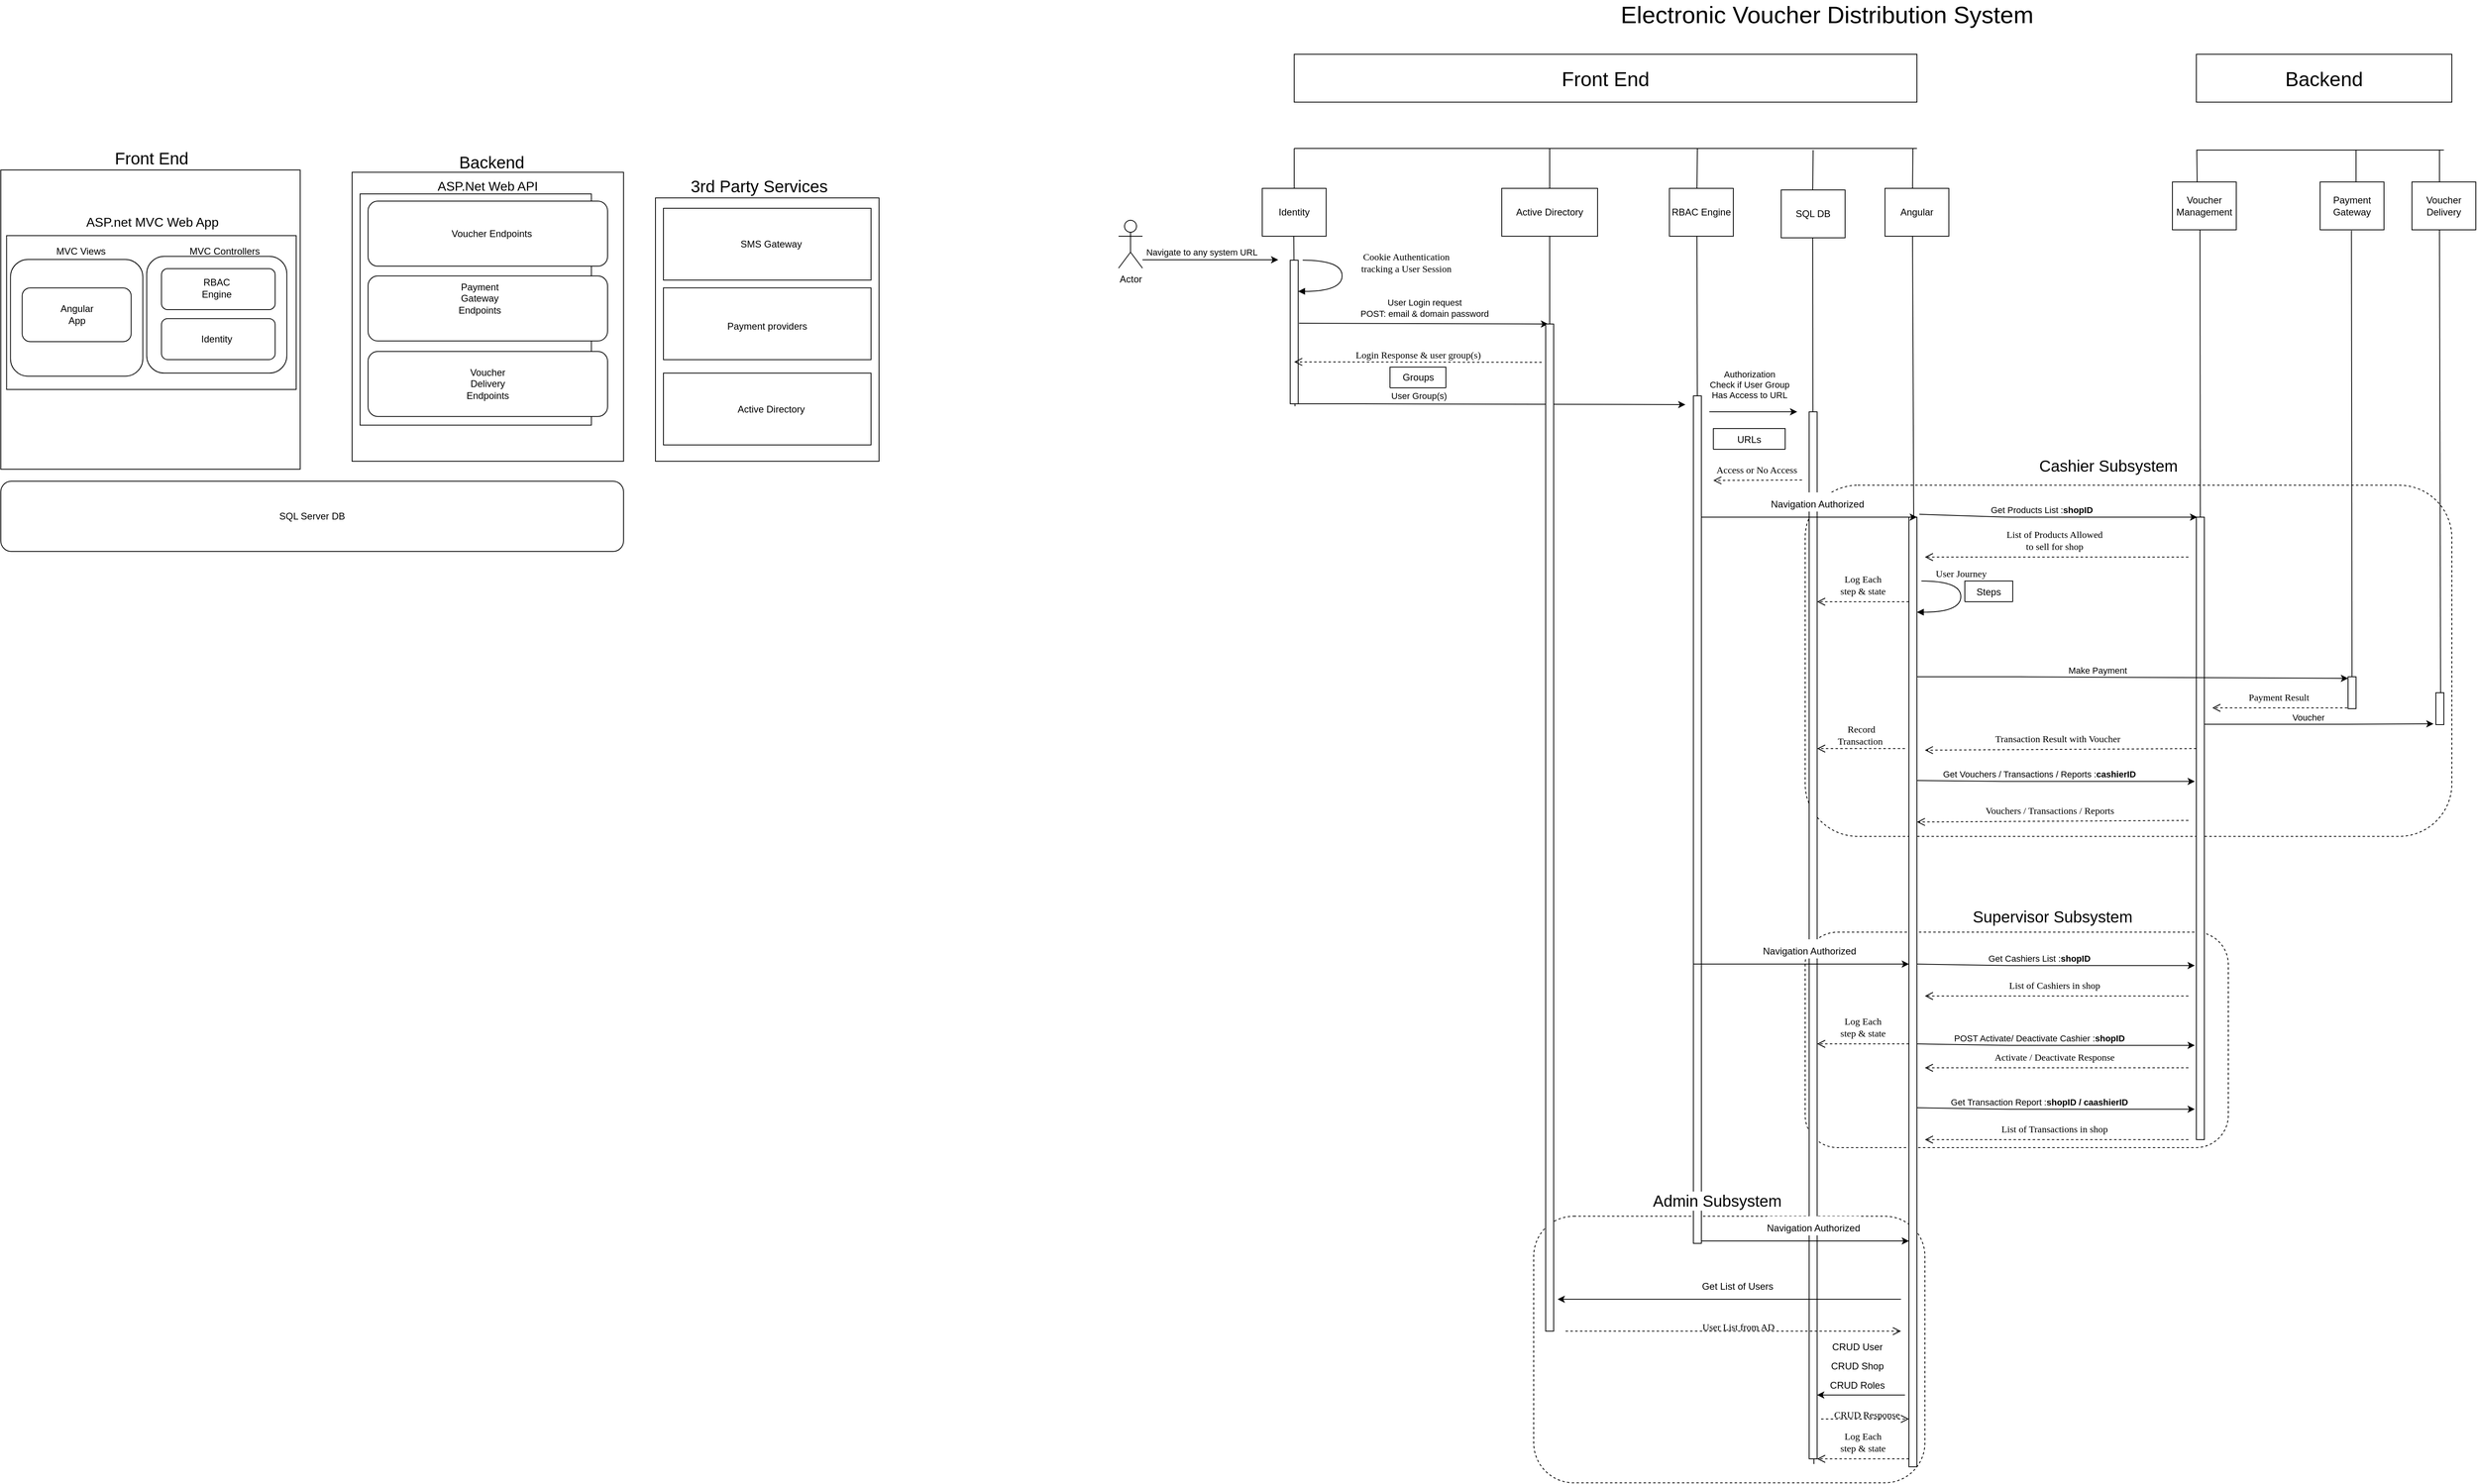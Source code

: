 <mxfile version="14.8.1" type="github">
  <diagram name="Page-1" id="13e1069c-82ec-6db2-03f1-153e76fe0fe0">
    <mxGraphModel dx="3614" dy="758" grid="1" gridSize="10" guides="1" tooltips="1" connect="1" arrows="1" fold="1" page="1" pageScale="1" pageWidth="1100" pageHeight="850" background="none" math="0" shadow="0">
      <root>
        <mxCell id="0" />
        <mxCell id="1" parent="0" />
        <mxCell id="qYF4PBTxODMIygtcWPnU-52" value="" style="rounded=0;whiteSpace=wrap;html=1;" vertex="1" parent="1">
          <mxGeometry x="-1290" y="260" width="280" height="330" as="geometry" />
        </mxCell>
        <mxCell id="eenLsQ4aqH-WwrhsEZGu-145" value="" style="rounded=1;whiteSpace=wrap;html=1;dashed=1;strokeWidth=1;" parent="1" vertex="1">
          <mxGeometry x="-190" y="1536" width="490" height="334" as="geometry" />
        </mxCell>
        <mxCell id="eenLsQ4aqH-WwrhsEZGu-140" value="" style="rounded=1;whiteSpace=wrap;html=1;dashed=1;strokeWidth=1;" parent="1" vertex="1">
          <mxGeometry x="150" y="1180" width="530" height="270" as="geometry" />
        </mxCell>
        <mxCell id="eenLsQ4aqH-WwrhsEZGu-64" value="" style="rounded=1;whiteSpace=wrap;html=1;dashed=1;strokeWidth=1;" parent="1" vertex="1">
          <mxGeometry x="150" y="620" width="810" height="440" as="geometry" />
        </mxCell>
        <mxCell id="eenLsQ4aqH-WwrhsEZGu-83" value="" style="endArrow=none;html=1;exitX=0.5;exitY=0.975;exitDx=0;exitDy=0;exitPerimeter=0;" parent="1" source="eenLsQ4aqH-WwrhsEZGu-71" edge="1">
          <mxGeometry width="50" height="50" relative="1" as="geometry">
            <mxPoint x="834" y="830" as="sourcePoint" />
            <mxPoint x="834.25" y="300.87" as="targetPoint" />
          </mxGeometry>
        </mxCell>
        <mxCell id="eenLsQ4aqH-WwrhsEZGu-84" value="" style="endArrow=none;html=1;exitX=0.6;exitY=1;exitDx=0;exitDy=0;exitPerimeter=0;" parent="1" source="eenLsQ4aqH-WwrhsEZGu-75" edge="1">
          <mxGeometry width="50" height="50" relative="1" as="geometry">
            <mxPoint x="945.25" y="828.13" as="sourcePoint" />
            <mxPoint x="944.5" y="300.0" as="targetPoint" />
          </mxGeometry>
        </mxCell>
        <mxCell id="eenLsQ4aqH-WwrhsEZGu-82" value="" style="endArrow=none;html=1;exitX=0.6;exitY=0.997;exitDx=0;exitDy=0;exitPerimeter=0;" parent="1" source="eenLsQ4aqH-WwrhsEZGu-60" edge="1">
          <mxGeometry width="50" height="50" relative="1" as="geometry">
            <mxPoint x="644.5" y="640" as="sourcePoint" />
            <mxPoint x="644.5" y="300" as="targetPoint" />
          </mxGeometry>
        </mxCell>
        <mxCell id="eenLsQ4aqH-WwrhsEZGu-1" value="Electronic Voucher Distribution System" style="text;html=1;strokeColor=none;fillColor=none;align=center;verticalAlign=middle;whiteSpace=wrap;rounded=0;fontSize=30;" parent="1" vertex="1">
          <mxGeometry x="-130" y="20" width="615" height="20" as="geometry" />
        </mxCell>
        <mxCell id="eenLsQ4aqH-WwrhsEZGu-3" value="Front End" style="rounded=0;whiteSpace=wrap;html=1;fontSize=25;" parent="1" vertex="1">
          <mxGeometry x="-490" y="80" width="780" height="60" as="geometry" />
        </mxCell>
        <mxCell id="eenLsQ4aqH-WwrhsEZGu-4" value="Backend" style="rounded=0;whiteSpace=wrap;html=1;fontSize=25;" parent="1" vertex="1">
          <mxGeometry x="640" y="80" width="320" height="60" as="geometry" />
        </mxCell>
        <mxCell id="eenLsQ4aqH-WwrhsEZGu-11" value="" style="endArrow=none;html=1;" parent="1" edge="1">
          <mxGeometry width="50" height="50" relative="1" as="geometry">
            <mxPoint x="640" y="200" as="sourcePoint" />
            <mxPoint x="950" y="200" as="targetPoint" />
            <Array as="points">
              <mxPoint x="800" y="200" />
            </Array>
          </mxGeometry>
        </mxCell>
        <mxCell id="eenLsQ4aqH-WwrhsEZGu-59" value="Voucher Management" style="rounded=0;whiteSpace=wrap;html=1;" parent="1" vertex="1">
          <mxGeometry x="610" y="240" width="80" height="60" as="geometry" />
        </mxCell>
        <mxCell id="eenLsQ4aqH-WwrhsEZGu-60" value="" style="html=1;points=[];perimeter=orthogonalPerimeter;rounded=0;shadow=0;comic=0;labelBackgroundColor=none;strokeWidth=1;fontFamily=Verdana;fontSize=12;align=center;" parent="1" vertex="1">
          <mxGeometry x="640" y="660" width="10" height="780" as="geometry" />
        </mxCell>
        <mxCell id="eenLsQ4aqH-WwrhsEZGu-62" value="List of Products Allowed &lt;br&gt;to sell for shop" style="html=1;verticalAlign=bottom;endArrow=open;dashed=1;endSize=8;labelBackgroundColor=none;fontFamily=Verdana;fontSize=12;" parent="1" edge="1">
          <mxGeometry x="0.02" y="-4" relative="1" as="geometry">
            <mxPoint x="300" y="710" as="targetPoint" />
            <mxPoint x="630" y="710" as="sourcePoint" />
            <mxPoint as="offset" />
          </mxGeometry>
        </mxCell>
        <mxCell id="eenLsQ4aqH-WwrhsEZGu-67" value="Payment Gateway" style="rounded=0;whiteSpace=wrap;html=1;" parent="1" vertex="1">
          <mxGeometry x="795" y="240" width="80" height="60" as="geometry" />
        </mxCell>
        <mxCell id="eenLsQ4aqH-WwrhsEZGu-70" value="Voucher Delivery" style="rounded=0;whiteSpace=wrap;html=1;" parent="1" vertex="1">
          <mxGeometry x="910" y="240" width="80" height="60" as="geometry" />
        </mxCell>
        <mxCell id="eenLsQ4aqH-WwrhsEZGu-71" value="" style="html=1;points=[];perimeter=orthogonalPerimeter;rounded=0;shadow=0;comic=0;labelBackgroundColor=none;strokeWidth=1;fontFamily=Verdana;fontSize=12;align=center;" parent="1" vertex="1">
          <mxGeometry x="830" y="860" width="10" height="40" as="geometry" />
        </mxCell>
        <mxCell id="eenLsQ4aqH-WwrhsEZGu-74" value="Payment Result" style="html=1;verticalAlign=bottom;endArrow=open;dashed=1;endSize=8;labelBackgroundColor=none;fontFamily=Verdana;fontSize=12;exitX=-0.1;exitY=0.975;exitDx=0;exitDy=0;exitPerimeter=0;" parent="1" source="eenLsQ4aqH-WwrhsEZGu-71" edge="1">
          <mxGeometry x="0.02" y="-4" relative="1" as="geometry">
            <mxPoint x="660" y="899" as="targetPoint" />
            <mxPoint x="820" y="899" as="sourcePoint" />
            <mxPoint as="offset" />
          </mxGeometry>
        </mxCell>
        <mxCell id="eenLsQ4aqH-WwrhsEZGu-75" value="" style="html=1;points=[];perimeter=orthogonalPerimeter;rounded=0;shadow=0;comic=0;labelBackgroundColor=none;strokeWidth=1;fontFamily=Verdana;fontSize=12;align=center;" parent="1" vertex="1">
          <mxGeometry x="940" y="880" width="10" height="40" as="geometry" />
        </mxCell>
        <mxCell id="eenLsQ4aqH-WwrhsEZGu-76" value="" style="endArrow=classic;html=1;entryX=-0.3;entryY=0.475;entryDx=0;entryDy=0;entryPerimeter=0;" parent="1" edge="1">
          <mxGeometry width="50" height="50" relative="1" as="geometry">
            <mxPoint x="650" y="919.5" as="sourcePoint" />
            <mxPoint x="937" y="919" as="targetPoint" />
            <Array as="points">
              <mxPoint x="710" y="919.5" />
              <mxPoint x="820" y="919.5" />
            </Array>
          </mxGeometry>
        </mxCell>
        <mxCell id="eenLsQ4aqH-WwrhsEZGu-77" value="Voucher" style="edgeLabel;html=1;align=center;verticalAlign=middle;resizable=0;points=[];" parent="eenLsQ4aqH-WwrhsEZGu-76" vertex="1" connectable="0">
          <mxGeometry x="-0.238" y="-1" relative="1" as="geometry">
            <mxPoint x="20" y="-10" as="offset" />
          </mxGeometry>
        </mxCell>
        <mxCell id="eenLsQ4aqH-WwrhsEZGu-80" value="Transaction Result with Voucher" style="html=1;verticalAlign=bottom;endArrow=open;dashed=1;endSize=8;labelBackgroundColor=none;fontFamily=Verdana;fontSize=12;" parent="1" edge="1">
          <mxGeometry x="0.02" y="-4" relative="1" as="geometry">
            <mxPoint x="300" y="952" as="targetPoint" />
            <mxPoint x="640" y="950" as="sourcePoint" />
            <mxPoint as="offset" />
          </mxGeometry>
        </mxCell>
        <mxCell id="eenLsQ4aqH-WwrhsEZGu-61" value="" style="endArrow=classic;html=1;entryX=0.1;entryY=0;entryDx=0;entryDy=0;entryPerimeter=0;exitX=1.3;exitY=-0.003;exitDx=0;exitDy=0;exitPerimeter=0;" parent="1" source="eenLsQ4aqH-WwrhsEZGu-57" target="eenLsQ4aqH-WwrhsEZGu-60" edge="1">
          <mxGeometry x="290" y="251" width="50" height="50" as="geometry">
            <mxPoint x="340" y="660" as="sourcePoint" />
            <mxPoint x="550" y="660" as="targetPoint" />
            <Array as="points">
              <mxPoint x="400" y="660" />
            </Array>
          </mxGeometry>
        </mxCell>
        <mxCell id="eenLsQ4aqH-WwrhsEZGu-63" value="Get Products List :&lt;b&gt;shopID&lt;/b&gt;" style="edgeLabel;html=1;align=center;verticalAlign=middle;resizable=0;points=[];" parent="eenLsQ4aqH-WwrhsEZGu-61" vertex="1" connectable="0">
          <mxGeometry x="-0.238" y="-1" relative="1" as="geometry">
            <mxPoint x="20" y="-10" as="offset" />
          </mxGeometry>
        </mxCell>
        <mxCell id="eenLsQ4aqH-WwrhsEZGu-66" value="User Journey" style="html=1;verticalAlign=bottom;endArrow=block;labelBackgroundColor=none;fontFamily=Verdana;fontSize=12;elbow=vertical;edgeStyle=orthogonalEdgeStyle;curved=1;exitX=1.066;exitY=0.713;exitPerimeter=0;" parent="1" edge="1">
          <mxGeometry as="geometry">
            <mxPoint x="295.66" y="740.01" as="sourcePoint" />
            <mxPoint x="290" y="779.1" as="targetPoint" />
            <Array as="points">
              <mxPoint x="345" y="740.1" />
              <mxPoint x="345" y="779.1" />
            </Array>
            <mxPoint x="52" y="-20" as="offset" />
          </mxGeometry>
        </mxCell>
        <mxCell id="eenLsQ4aqH-WwrhsEZGu-72" value="" style="endArrow=classic;html=1;entryX=0;entryY=0.05;entryDx=0;entryDy=0;entryPerimeter=0;" parent="1" source="eenLsQ4aqH-WwrhsEZGu-57" target="eenLsQ4aqH-WwrhsEZGu-71" edge="1">
          <mxGeometry x="300" y="270" width="50" height="50" as="geometry">
            <mxPoint x="350" y="862" as="sourcePoint" />
            <mxPoint x="810" y="859" as="targetPoint" />
            <Array as="points">
              <mxPoint x="410" y="860" />
            </Array>
          </mxGeometry>
        </mxCell>
        <mxCell id="eenLsQ4aqH-WwrhsEZGu-73" value="Make Payment" style="edgeLabel;html=1;align=center;verticalAlign=middle;resizable=0;points=[];" parent="eenLsQ4aqH-WwrhsEZGu-72" vertex="1" connectable="0">
          <mxGeometry x="-0.238" y="-1" relative="1" as="geometry">
            <mxPoint x="20" y="-10" as="offset" />
          </mxGeometry>
        </mxCell>
        <mxCell id="eenLsQ4aqH-WwrhsEZGu-100" value="" style="endArrow=none;html=1;" parent="1" edge="1">
          <mxGeometry x="605.5" y="210" width="50" height="50" as="geometry">
            <mxPoint x="641" y="240" as="sourcePoint" />
            <mxPoint x="640.5" y="200" as="targetPoint" />
          </mxGeometry>
        </mxCell>
        <mxCell id="eenLsQ4aqH-WwrhsEZGu-101" value="" style="endArrow=none;html=1;" parent="1" edge="1">
          <mxGeometry x="804.5" y="210" width="50" height="50" as="geometry">
            <mxPoint x="840" y="240" as="sourcePoint" />
            <mxPoint x="840" y="200" as="targetPoint" />
          </mxGeometry>
        </mxCell>
        <mxCell id="eenLsQ4aqH-WwrhsEZGu-102" value="" style="endArrow=none;html=1;" parent="1" edge="1">
          <mxGeometry x="909" y="210" width="50" height="50" as="geometry">
            <mxPoint x="944.5" y="240" as="sourcePoint" />
            <mxPoint x="944.5" y="200" as="targetPoint" />
          </mxGeometry>
        </mxCell>
        <mxCell id="eenLsQ4aqH-WwrhsEZGu-106" value="Steps" style="swimlane;fontStyle=0;childLayout=stackLayout;horizontal=1;startSize=26;horizontalStack=0;resizeParent=1;resizeParentMax=0;resizeLast=0;collapsible=1;marginBottom=0;" parent="1" vertex="1" collapsed="1">
          <mxGeometry x="350" y="740" width="60" height="26" as="geometry">
            <mxRectangle x="350" y="740" width="200" height="100" as="alternateBounds" />
          </mxGeometry>
        </mxCell>
        <mxCell id="eenLsQ4aqH-WwrhsEZGu-108" value="1. List products&#xa;2. Select Quantity&#xa;3. Collect Customer Info&#xa;4. Select Payment Method&#xa;5. Select Voucher Delivery Method" style="text;strokeColor=none;fillColor=none;align=left;verticalAlign=top;spacingLeft=4;spacingRight=4;overflow=hidden;rotatable=0;points=[[0,0.5],[1,0.5]];portConstraint=eastwest;" parent="eenLsQ4aqH-WwrhsEZGu-106" vertex="1">
          <mxGeometry y="26" width="60" height="74" as="geometry" />
        </mxCell>
        <mxCell id="eenLsQ4aqH-WwrhsEZGu-65" value="Cashier Subsystem" style="text;html=1;strokeColor=none;fillColor=none;align=center;verticalAlign=middle;whiteSpace=wrap;rounded=0;fontSize=20;labelBackgroundColor=#ffffff;" parent="1" vertex="1">
          <mxGeometry x="330" y="575" width="400" height="40" as="geometry" />
        </mxCell>
        <mxCell id="eenLsQ4aqH-WwrhsEZGu-34" value="" style="endArrow=classic;html=1;exitX=1.1;exitY=0.439;exitDx=0;exitDy=0;exitPerimeter=0;" parent="1" source="eenLsQ4aqH-WwrhsEZGu-32" edge="1">
          <mxGeometry x="-680" y="214" width="50" height="50" as="geometry">
            <mxPoint x="-440" y="418" as="sourcePoint" />
            <mxPoint x="-172" y="418" as="targetPoint" />
          </mxGeometry>
        </mxCell>
        <mxCell id="eenLsQ4aqH-WwrhsEZGu-35" value="User Login request&lt;br&gt;POST: email &amp;amp; domain password" style="edgeLabel;html=1;align=center;verticalAlign=middle;resizable=0;points=[];" parent="eenLsQ4aqH-WwrhsEZGu-34" vertex="1" connectable="0">
          <mxGeometry x="0.028" y="1" relative="1" as="geometry">
            <mxPoint x="-4" y="-19" as="offset" />
          </mxGeometry>
        </mxCell>
        <mxCell id="eenLsQ4aqH-WwrhsEZGu-26" value="Actor" style="shape=umlActor;verticalLabelPosition=bottom;verticalAlign=top;html=1;outlineConnect=0;" parent="1" vertex="1">
          <mxGeometry x="-710" y="288" width="30" height="60" as="geometry" />
        </mxCell>
        <mxCell id="eenLsQ4aqH-WwrhsEZGu-27" value="" style="endArrow=classic;html=1;" parent="1" edge="1">
          <mxGeometry x="-710" y="207.5" width="50" height="50" as="geometry">
            <mxPoint x="-680" y="337.5" as="sourcePoint" />
            <mxPoint x="-510" y="337.5" as="targetPoint" />
          </mxGeometry>
        </mxCell>
        <mxCell id="eenLsQ4aqH-WwrhsEZGu-28" value="Navigate to any system URL" style="edgeLabel;html=1;align=center;verticalAlign=middle;resizable=0;points=[];" parent="eenLsQ4aqH-WwrhsEZGu-27" vertex="1" connectable="0">
          <mxGeometry x="-0.074" y="2" relative="1" as="geometry">
            <mxPoint x="-5" y="-8" as="offset" />
          </mxGeometry>
        </mxCell>
        <mxCell id="eenLsQ4aqH-WwrhsEZGu-17" value="" style="endArrow=none;html=1;" parent="1" edge="1">
          <mxGeometry x="-710" y="208" width="50" height="50" as="geometry">
            <mxPoint x="-490" y="248" as="sourcePoint" />
            <mxPoint x="-490" y="198" as="targetPoint" />
          </mxGeometry>
        </mxCell>
        <mxCell id="eenLsQ4aqH-WwrhsEZGu-20" value="Identity" style="rounded=0;whiteSpace=wrap;html=1;" parent="1" vertex="1">
          <mxGeometry x="-530" y="248" width="80" height="60" as="geometry" />
        </mxCell>
        <mxCell id="eenLsQ4aqH-WwrhsEZGu-24" value="" style="endArrow=none;html=1;exitX=0.6;exitY=1.017;exitDx=0;exitDy=0;exitPerimeter=0;" parent="1" source="eenLsQ4aqH-WwrhsEZGu-32" edge="1">
          <mxGeometry x="-710" y="208" width="50" height="50" as="geometry">
            <mxPoint x="-490.5" y="568" as="sourcePoint" />
            <mxPoint x="-490.5" y="308" as="targetPoint" />
          </mxGeometry>
        </mxCell>
        <mxCell id="eenLsQ4aqH-WwrhsEZGu-32" value="" style="html=1;points=[];perimeter=orthogonalPerimeter;rounded=0;shadow=0;comic=0;labelBackgroundColor=none;strokeWidth=1;fontFamily=Verdana;fontSize=12;align=center;" parent="1" vertex="1">
          <mxGeometry x="-495" y="338" width="10" height="180" as="geometry" />
        </mxCell>
        <mxCell id="eenLsQ4aqH-WwrhsEZGu-31" value="Cookie Authentication &lt;br&gt;tracking a User Session" style="html=1;verticalAlign=bottom;endArrow=block;labelBackgroundColor=none;fontFamily=Verdana;fontSize=12;elbow=vertical;edgeStyle=orthogonalEdgeStyle;curved=1;exitX=1.066;exitY=0.713;exitPerimeter=0;" parent="1" edge="1">
          <mxGeometry x="-430" y="8" as="geometry">
            <mxPoint x="-479.34" y="338.01" as="sourcePoint" />
            <mxPoint x="-485" y="377.1" as="targetPoint" />
            <Array as="points">
              <mxPoint x="-430" y="338.1" />
              <mxPoint x="-430" y="377.1" />
            </Array>
            <mxPoint x="132" as="offset" />
          </mxGeometry>
        </mxCell>
        <mxCell id="eenLsQ4aqH-WwrhsEZGu-41" value="" style="endArrow=classic;html=1;" parent="1" edge="1">
          <mxGeometry x="-710" y="238" width="50" height="50" as="geometry">
            <mxPoint x="-485" y="518" as="sourcePoint" />
            <mxPoint y="519" as="targetPoint" />
            <Array as="points">
              <mxPoint x="-415" y="518" />
            </Array>
          </mxGeometry>
        </mxCell>
        <mxCell id="eenLsQ4aqH-WwrhsEZGu-48" value="User Group(s)" style="edgeLabel;html=1;align=center;verticalAlign=middle;resizable=0;points=[];" parent="eenLsQ4aqH-WwrhsEZGu-41" vertex="1" connectable="0">
          <mxGeometry x="-0.368" y="1" relative="1" as="geometry">
            <mxPoint x="-3" y="-9" as="offset" />
          </mxGeometry>
        </mxCell>
        <mxCell id="eenLsQ4aqH-WwrhsEZGu-10" value="" style="endArrow=none;html=1;" parent="1" edge="1">
          <mxGeometry x="-710" y="198" width="50" height="50" as="geometry">
            <mxPoint x="-490" y="198" as="sourcePoint" />
            <mxPoint x="290" y="198" as="targetPoint" />
            <Array as="points">
              <mxPoint x="-250" y="198" />
            </Array>
          </mxGeometry>
        </mxCell>
        <mxCell id="eenLsQ4aqH-WwrhsEZGu-96" value="" style="endArrow=none;html=1;" parent="1" edge="1">
          <mxGeometry x="-710" y="198" width="50" height="50" as="geometry">
            <mxPoint x="-170" y="248" as="sourcePoint" />
            <mxPoint x="-170" y="198" as="targetPoint" />
          </mxGeometry>
        </mxCell>
        <mxCell id="eenLsQ4aqH-WwrhsEZGu-49" value="" style="endArrow=none;html=1;" parent="1" edge="1">
          <mxGeometry x="250" y="208" width="50" height="50" as="geometry">
            <mxPoint x="284.5" y="248" as="sourcePoint" />
            <mxPoint x="285" y="198" as="targetPoint" />
          </mxGeometry>
        </mxCell>
        <mxCell id="eenLsQ4aqH-WwrhsEZGu-50" value="Angular" style="rounded=0;whiteSpace=wrap;html=1;container=0;" parent="1" vertex="1">
          <mxGeometry x="250" y="248" width="80" height="60" as="geometry" />
        </mxCell>
        <mxCell id="eenLsQ4aqH-WwrhsEZGu-51" value="" style="endArrow=none;html=1;exitX=0.6;exitY=0.007;exitDx=0;exitDy=0;exitPerimeter=0;" parent="1" source="eenLsQ4aqH-WwrhsEZGu-57" edge="1">
          <mxGeometry x="250" y="208" width="50" height="50" as="geometry">
            <mxPoint x="284.5" y="648" as="sourcePoint" />
            <mxPoint x="284.5" y="308" as="targetPoint" />
          </mxGeometry>
        </mxCell>
        <mxCell id="eenLsQ4aqH-WwrhsEZGu-57" value="" style="html=1;points=[];perimeter=orthogonalPerimeter;rounded=0;shadow=0;comic=0;labelBackgroundColor=none;strokeWidth=1;fontFamily=Verdana;fontSize=12;align=center;container=0;" parent="1" vertex="1">
          <mxGeometry x="280" y="660" width="10" height="1190" as="geometry" />
        </mxCell>
        <mxCell id="eenLsQ4aqH-WwrhsEZGu-18" value="" style="endArrow=none;html=1;" parent="1" edge="1">
          <mxGeometry x="-20" y="208" width="50" height="50" as="geometry">
            <mxPoint x="14.5" y="248" as="sourcePoint" />
            <mxPoint x="15" y="198" as="targetPoint" />
          </mxGeometry>
        </mxCell>
        <mxCell id="eenLsQ4aqH-WwrhsEZGu-21" value="RBAC Engine" style="rounded=0;whiteSpace=wrap;html=1;" parent="1" vertex="1">
          <mxGeometry x="-20" y="248" width="80" height="60" as="geometry" />
        </mxCell>
        <mxCell id="eenLsQ4aqH-WwrhsEZGu-40" value="" style="endArrow=none;html=1;" parent="1" edge="1">
          <mxGeometry x="-20" y="208" width="50" height="50" as="geometry">
            <mxPoint x="15" y="548" as="sourcePoint" />
            <mxPoint x="14.5" y="308" as="targetPoint" />
          </mxGeometry>
        </mxCell>
        <mxCell id="eenLsQ4aqH-WwrhsEZGu-43" value="Authorization&lt;br&gt;Check if User Group&lt;br&gt;Has Access to URL" style="edgeLabel;html=1;align=center;verticalAlign=middle;resizable=0;points=[];" parent="1" vertex="1" connectable="0">
          <mxGeometry x="79.999" y="493.996" as="geometry" />
        </mxCell>
        <mxCell id="eenLsQ4aqH-WwrhsEZGu-52" value="" style="endArrow=classic;html=1;" parent="1" edge="1">
          <mxGeometry x="-20" y="208" width="50" height="50" as="geometry">
            <mxPoint x="30" y="528" as="sourcePoint" />
            <mxPoint x="140" y="528" as="targetPoint" />
            <Array as="points" />
          </mxGeometry>
        </mxCell>
        <mxCell id="eenLsQ4aqH-WwrhsEZGu-56" value="" style="html=1;points=[];perimeter=orthogonalPerimeter;rounded=0;shadow=0;comic=0;labelBackgroundColor=none;strokeWidth=1;fontFamily=Verdana;fontSize=12;align=center;" parent="1" vertex="1">
          <mxGeometry x="10" y="508" width="10" height="1062" as="geometry" />
        </mxCell>
        <mxCell id="eenLsQ4aqH-WwrhsEZGu-22" value="Active Directory" style="rounded=0;whiteSpace=wrap;html=1;" parent="1" vertex="1">
          <mxGeometry x="-230" y="248" width="120" height="60" as="geometry" />
        </mxCell>
        <mxCell id="eenLsQ4aqH-WwrhsEZGu-23" value="" style="endArrow=none;html=1;" parent="1" edge="1">
          <mxGeometry x="-230" y="248" width="50" height="50" as="geometry">
            <mxPoint x="-170" y="468" as="sourcePoint" />
            <mxPoint x="-170" y="308" as="targetPoint" />
          </mxGeometry>
        </mxCell>
        <mxCell id="eenLsQ4aqH-WwrhsEZGu-37" value="" style="html=1;points=[];perimeter=orthogonalPerimeter;rounded=0;shadow=0;comic=0;labelBackgroundColor=none;strokeWidth=1;fontFamily=Verdana;fontSize=12;align=center;" parent="1" vertex="1">
          <mxGeometry x="-175" y="418" width="10" height="1262" as="geometry" />
        </mxCell>
        <mxCell id="eenLsQ4aqH-WwrhsEZGu-39" value="Login Response &amp;amp; user group(s)" style="html=1;verticalAlign=bottom;endArrow=open;dashed=1;endSize=8;labelBackgroundColor=none;fontFamily=Verdana;fontSize=12;entryX=0.5;entryY=0.708;entryDx=0;entryDy=0;entryPerimeter=0;" parent="1" target="eenLsQ4aqH-WwrhsEZGu-32" edge="1">
          <mxGeometry x="-230" y="248" as="geometry">
            <mxPoint x="-400" y="465.5" as="targetPoint" />
            <mxPoint x="-180" y="466" as="sourcePoint" />
            <mxPoint as="offset" />
          </mxGeometry>
        </mxCell>
        <mxCell id="eenLsQ4aqH-WwrhsEZGu-116" value="SQL DB" style="rounded=0;whiteSpace=wrap;html=1;container=0;" parent="1" vertex="1">
          <mxGeometry x="120" y="250" width="80" height="60" as="geometry" />
        </mxCell>
        <mxCell id="eenLsQ4aqH-WwrhsEZGu-117" value="" style="endArrow=none;html=1;" parent="1" edge="1">
          <mxGeometry x="125" y="210" width="50" height="50" as="geometry">
            <mxPoint x="159.5" y="250" as="sourcePoint" />
            <mxPoint x="160" y="200" as="targetPoint" />
          </mxGeometry>
        </mxCell>
        <mxCell id="eenLsQ4aqH-WwrhsEZGu-118" value="" style="endArrow=none;html=1;exitX=0.6;exitY=1.005;exitDx=0;exitDy=0;exitPerimeter=0;" parent="1" source="eenLsQ4aqH-WwrhsEZGu-119" edge="1">
          <mxGeometry x="125" y="210" width="50" height="50" as="geometry">
            <mxPoint x="159.5" y="650" as="sourcePoint" />
            <mxPoint x="159.5" y="310" as="targetPoint" />
          </mxGeometry>
        </mxCell>
        <mxCell id="eenLsQ4aqH-WwrhsEZGu-119" value="" style="html=1;points=[];perimeter=orthogonalPerimeter;rounded=0;shadow=0;comic=0;labelBackgroundColor=none;strokeWidth=1;fontFamily=Verdana;fontSize=12;align=center;container=0;" parent="1" vertex="1">
          <mxGeometry x="155" y="528" width="10" height="1312" as="geometry" />
        </mxCell>
        <mxCell id="eenLsQ4aqH-WwrhsEZGu-120" value="Access or No Access" style="html=1;verticalAlign=bottom;endArrow=open;dashed=1;endSize=8;labelBackgroundColor=none;fontFamily=Verdana;fontSize=12;exitX=0.1;exitY=0.172;exitDx=0;exitDy=0;exitPerimeter=0;" parent="1" edge="1">
          <mxGeometry x="0.02" y="-4" relative="1" as="geometry">
            <mxPoint x="35" y="614" as="targetPoint" />
            <mxPoint x="146" y="613.5" as="sourcePoint" />
            <mxPoint as="offset" />
          </mxGeometry>
        </mxCell>
        <mxCell id="eenLsQ4aqH-WwrhsEZGu-121" value="" style="endArrow=classic;html=1;" parent="1" edge="1">
          <mxGeometry x="-30" y="340" width="50" height="50" as="geometry">
            <mxPoint x="20" y="660" as="sourcePoint" />
            <mxPoint x="290" y="660" as="targetPoint" />
            <Array as="points" />
          </mxGeometry>
        </mxCell>
        <mxCell id="eenLsQ4aqH-WwrhsEZGu-122" value="&lt;font style=&quot;font-size: 12px&quot;&gt;Navigation Authorized&lt;/font&gt;" style="edgeLabel;html=1;align=center;verticalAlign=middle;resizable=0;points=[];fontSize=20;" parent="eenLsQ4aqH-WwrhsEZGu-121" vertex="1" connectable="0">
          <mxGeometry relative="1" as="geometry">
            <mxPoint x="10" y="-20" as="offset" />
          </mxGeometry>
        </mxCell>
        <mxCell id="eenLsQ4aqH-WwrhsEZGu-123" value="Log Each &lt;br&gt;step &amp;amp; state" style="html=1;verticalAlign=bottom;endArrow=open;dashed=1;endSize=8;labelBackgroundColor=none;fontFamily=Verdana;fontSize=12;" parent="1" edge="1">
          <mxGeometry x="0.02" y="-4" relative="1" as="geometry">
            <mxPoint x="165" y="766.0" as="targetPoint" />
            <mxPoint x="280" y="766" as="sourcePoint" />
            <mxPoint as="offset" />
          </mxGeometry>
        </mxCell>
        <mxCell id="eenLsQ4aqH-WwrhsEZGu-124" value="Record &lt;br&gt;Transaction&amp;nbsp;" style="html=1;verticalAlign=bottom;endArrow=open;dashed=1;endSize=8;labelBackgroundColor=none;fontFamily=Verdana;fontSize=12;" parent="1" edge="1">
          <mxGeometry relative="1" as="geometry">
            <mxPoint x="165" y="950" as="targetPoint" />
            <mxPoint x="275" y="950" as="sourcePoint" />
            <mxPoint as="offset" />
          </mxGeometry>
        </mxCell>
        <mxCell id="eenLsQ4aqH-WwrhsEZGu-44" value="Groups" style="swimlane;fontStyle=0;childLayout=stackLayout;horizontal=1;startSize=26;horizontalStack=0;resizeParent=1;resizeParentMax=0;resizeLast=0;collapsible=1;marginBottom=0;labelBackgroundColor=#ffffff;html=1;" parent="1" vertex="1" collapsed="1">
          <mxGeometry x="-370" y="472" width="70" height="26" as="geometry">
            <mxRectangle x="-370" y="472" width="140" height="80" as="alternateBounds" />
          </mxGeometry>
        </mxCell>
        <mxCell id="eenLsQ4aqH-WwrhsEZGu-45" value="Cashier&#xa;Supervisor&#xa;Admin" style="text;strokeColor=none;fillColor=none;align=left;verticalAlign=top;spacingLeft=4;spacingRight=4;overflow=hidden;rotatable=0;points=[[0,0.5],[1,0.5]];portConstraint=eastwest;labelBackgroundColor=#ffffff;" parent="eenLsQ4aqH-WwrhsEZGu-44" vertex="1">
          <mxGeometry y="26" width="70" height="54" as="geometry" />
        </mxCell>
        <mxCell id="eenLsQ4aqH-WwrhsEZGu-54" value="URLs" style="swimlane;fontStyle=0;childLayout=stackLayout;horizontal=1;startSize=26;horizontalStack=0;resizeParent=1;resizeParentMax=0;resizeLast=0;collapsible=1;marginBottom=0;labelBackgroundColor=#FFFFFF;" parent="1" vertex="1" collapsed="1">
          <mxGeometry x="35" y="549" width="90" height="26" as="geometry">
            <mxRectangle x="35" y="549" width="140" height="420" as="alternateBounds" />
          </mxGeometry>
        </mxCell>
        <mxCell id="eenLsQ4aqH-WwrhsEZGu-55" value="Cashier&#xa;    /Shop/Index&#xa;    /Shop/Cart&#xa;    /Shop/Pay&#xa;    /Shop/Voucher&#xa;    /Shop/PrintReciept&#xa;    /Shop/Reports&#xa;    /Shop/DayEnd&#xa;&#xa;Supervisor&#xa;    /Supervisor/Index&#xa;    /Supervisor/Shop&#xa;    /Supervisor/Reports&#xa;&#xa;Admin&#xa;    /Admin/Index&#xa;    /Admin/Users&#xa;    /Admin/Roles&#xa;    /Admin/Shops&#xa;    /Admin/Cashiers&#xa;    /Admin/Supervisors&#xa;    /Admin/Finance&#xa;&#xa;" style="text;strokeColor=none;fillColor=none;align=left;verticalAlign=top;spacingLeft=4;spacingRight=4;overflow=hidden;rotatable=0;points=[[0,0.5],[1,0.5]];portConstraint=eastwest;labelBackgroundColor=#ffffff;whiteSpace=wrap;" parent="eenLsQ4aqH-WwrhsEZGu-54" vertex="1">
          <mxGeometry y="26" width="90" height="394" as="geometry" />
        </mxCell>
        <mxCell id="eenLsQ4aqH-WwrhsEZGu-126" value="" style="endArrow=classic;html=1;entryX=0.1;entryY=0;entryDx=0;entryDy=0;entryPerimeter=0;exitX=1.3;exitY=-0.003;exitDx=0;exitDy=0;exitPerimeter=0;" parent="1" edge="1">
          <mxGeometry x="287" y="582.17" width="50" height="50" as="geometry">
            <mxPoint x="290" y="990" as="sourcePoint" />
            <mxPoint x="638" y="991.17" as="targetPoint" />
            <Array as="points">
              <mxPoint x="397" y="991.17" />
            </Array>
          </mxGeometry>
        </mxCell>
        <mxCell id="eenLsQ4aqH-WwrhsEZGu-127" value="Get Vouchers / Transactions / Reports :&lt;b&gt;cashierID&lt;/b&gt;" style="edgeLabel;html=1;align=center;verticalAlign=middle;resizable=0;points=[];" parent="eenLsQ4aqH-WwrhsEZGu-126" vertex="1" connectable="0">
          <mxGeometry x="-0.238" y="-1" relative="1" as="geometry">
            <mxPoint x="20" y="-10" as="offset" />
          </mxGeometry>
        </mxCell>
        <mxCell id="eenLsQ4aqH-WwrhsEZGu-128" value="Vouchers / Transactions / Reports" style="html=1;verticalAlign=bottom;endArrow=open;dashed=1;endSize=8;labelBackgroundColor=none;fontFamily=Verdana;fontSize=12;" parent="1" edge="1">
          <mxGeometry x="0.02" y="-4" relative="1" as="geometry">
            <mxPoint x="290" y="1042" as="targetPoint" />
            <mxPoint x="630" y="1040" as="sourcePoint" />
            <mxPoint as="offset" />
          </mxGeometry>
        </mxCell>
        <mxCell id="eenLsQ4aqH-WwrhsEZGu-129" value="" style="endArrow=classic;html=1;" parent="1" edge="1">
          <mxGeometry x="-40" y="900" width="50" height="50" as="geometry">
            <mxPoint x="10" y="1220" as="sourcePoint" />
            <mxPoint x="280" y="1220" as="targetPoint" />
            <Array as="points" />
          </mxGeometry>
        </mxCell>
        <mxCell id="eenLsQ4aqH-WwrhsEZGu-130" value="&lt;font style=&quot;font-size: 12px&quot;&gt;Navigation Authorized&lt;/font&gt;" style="edgeLabel;html=1;align=center;verticalAlign=middle;resizable=0;points=[];fontSize=20;" parent="eenLsQ4aqH-WwrhsEZGu-129" vertex="1" connectable="0">
          <mxGeometry relative="1" as="geometry">
            <mxPoint x="10" y="-20" as="offset" />
          </mxGeometry>
        </mxCell>
        <mxCell id="eenLsQ4aqH-WwrhsEZGu-131" value="" style="endArrow=classic;html=1;entryX=0.1;entryY=0;entryDx=0;entryDy=0;entryPerimeter=0;exitX=1.3;exitY=-0.003;exitDx=0;exitDy=0;exitPerimeter=0;" parent="1" edge="1">
          <mxGeometry x="287" y="812.86" width="50" height="50" as="geometry">
            <mxPoint x="290" y="1220" as="sourcePoint" />
            <mxPoint x="638" y="1221.86" as="targetPoint" />
            <Array as="points">
              <mxPoint x="397" y="1221.86" />
            </Array>
          </mxGeometry>
        </mxCell>
        <mxCell id="eenLsQ4aqH-WwrhsEZGu-132" value="Get Cashiers List :&lt;b&gt;shopID&lt;/b&gt;" style="edgeLabel;html=1;align=center;verticalAlign=middle;resizable=0;points=[];" parent="eenLsQ4aqH-WwrhsEZGu-131" vertex="1" connectable="0">
          <mxGeometry x="-0.238" y="-1" relative="1" as="geometry">
            <mxPoint x="20" y="-10" as="offset" />
          </mxGeometry>
        </mxCell>
        <mxCell id="eenLsQ4aqH-WwrhsEZGu-133" value="List of Cashiers in&amp;nbsp;shop" style="html=1;verticalAlign=bottom;endArrow=open;dashed=1;endSize=8;labelBackgroundColor=none;fontFamily=Verdana;fontSize=12;" parent="1" edge="1">
          <mxGeometry x="0.02" y="-4" relative="1" as="geometry">
            <mxPoint x="300" y="1260" as="targetPoint" />
            <mxPoint x="630" y="1260" as="sourcePoint" />
            <mxPoint as="offset" />
          </mxGeometry>
        </mxCell>
        <mxCell id="eenLsQ4aqH-WwrhsEZGu-134" value="" style="endArrow=classic;html=1;entryX=0.1;entryY=0;entryDx=0;entryDy=0;entryPerimeter=0;exitX=1.3;exitY=-0.003;exitDx=0;exitDy=0;exitPerimeter=0;" parent="1" edge="1">
          <mxGeometry x="287" y="912.86" width="50" height="50" as="geometry">
            <mxPoint x="290" y="1320" as="sourcePoint" />
            <mxPoint x="638" y="1321.86" as="targetPoint" />
            <Array as="points">
              <mxPoint x="397" y="1321.86" />
            </Array>
          </mxGeometry>
        </mxCell>
        <mxCell id="eenLsQ4aqH-WwrhsEZGu-135" value="POST Activate/ Deactivate Cashier :&lt;b&gt;shopID&lt;/b&gt;" style="edgeLabel;html=1;align=center;verticalAlign=middle;resizable=0;points=[];" parent="eenLsQ4aqH-WwrhsEZGu-134" vertex="1" connectable="0">
          <mxGeometry x="-0.238" y="-1" relative="1" as="geometry">
            <mxPoint x="20" y="-10" as="offset" />
          </mxGeometry>
        </mxCell>
        <mxCell id="eenLsQ4aqH-WwrhsEZGu-136" value="Activate / Deactivate Response" style="html=1;verticalAlign=bottom;endArrow=open;dashed=1;endSize=8;labelBackgroundColor=none;fontFamily=Verdana;fontSize=12;" parent="1" edge="1">
          <mxGeometry x="0.02" y="-4" relative="1" as="geometry">
            <mxPoint x="300" y="1350" as="targetPoint" />
            <mxPoint x="630" y="1350" as="sourcePoint" />
            <mxPoint as="offset" />
          </mxGeometry>
        </mxCell>
        <mxCell id="eenLsQ4aqH-WwrhsEZGu-137" value="" style="endArrow=classic;html=1;entryX=0.1;entryY=0;entryDx=0;entryDy=0;entryPerimeter=0;exitX=1.3;exitY=-0.003;exitDx=0;exitDy=0;exitPerimeter=0;" parent="1" edge="1">
          <mxGeometry x="287" y="992.86" width="50" height="50" as="geometry">
            <mxPoint x="290" y="1400" as="sourcePoint" />
            <mxPoint x="638" y="1401.86" as="targetPoint" />
            <Array as="points">
              <mxPoint x="397" y="1401.86" />
            </Array>
          </mxGeometry>
        </mxCell>
        <mxCell id="eenLsQ4aqH-WwrhsEZGu-138" value="Get Transaction Report :&lt;b&gt;shopID / caashierID&lt;/b&gt;" style="edgeLabel;html=1;align=center;verticalAlign=middle;resizable=0;points=[];" parent="eenLsQ4aqH-WwrhsEZGu-137" vertex="1" connectable="0">
          <mxGeometry x="-0.238" y="-1" relative="1" as="geometry">
            <mxPoint x="20" y="-10" as="offset" />
          </mxGeometry>
        </mxCell>
        <mxCell id="eenLsQ4aqH-WwrhsEZGu-139" value="List of Transactions in&amp;nbsp;shop" style="html=1;verticalAlign=bottom;endArrow=open;dashed=1;endSize=8;labelBackgroundColor=none;fontFamily=Verdana;fontSize=12;" parent="1" edge="1">
          <mxGeometry x="0.02" y="-4" relative="1" as="geometry">
            <mxPoint x="300" y="1440" as="targetPoint" />
            <mxPoint x="630" y="1440" as="sourcePoint" />
            <mxPoint as="offset" />
          </mxGeometry>
        </mxCell>
        <mxCell id="eenLsQ4aqH-WwrhsEZGu-141" value="Log Each &lt;br&gt;step &amp;amp; state" style="html=1;verticalAlign=bottom;endArrow=open;dashed=1;endSize=8;labelBackgroundColor=none;fontFamily=Verdana;fontSize=12;" parent="1" edge="1">
          <mxGeometry x="0.02" y="-4" relative="1" as="geometry">
            <mxPoint x="165" y="1320" as="targetPoint" />
            <mxPoint x="280" y="1320" as="sourcePoint" />
            <mxPoint as="offset" />
          </mxGeometry>
        </mxCell>
        <mxCell id="eenLsQ4aqH-WwrhsEZGu-142" value="Supervisor Subsystem" style="text;html=1;strokeColor=none;fillColor=none;align=center;verticalAlign=middle;whiteSpace=wrap;rounded=0;fontSize=20;labelBackgroundColor=#ffffff;" parent="1" vertex="1">
          <mxGeometry x="260" y="1140" width="400" height="40" as="geometry" />
        </mxCell>
        <mxCell id="eenLsQ4aqH-WwrhsEZGu-143" value="" style="endArrow=classic;html=1;" parent="1" edge="1">
          <mxGeometry x="-30" y="1247" width="50" height="50" as="geometry">
            <mxPoint x="20" y="1567" as="sourcePoint" />
            <mxPoint x="280" y="1567" as="targetPoint" />
            <Array as="points" />
          </mxGeometry>
        </mxCell>
        <mxCell id="eenLsQ4aqH-WwrhsEZGu-144" value="&lt;font style=&quot;font-size: 12px&quot;&gt;Navigation Authorized&lt;/font&gt;" style="edgeLabel;html=1;align=center;verticalAlign=middle;resizable=0;points=[];fontSize=20;" parent="eenLsQ4aqH-WwrhsEZGu-143" vertex="1" connectable="0">
          <mxGeometry relative="1" as="geometry">
            <mxPoint x="10" y="-20" as="offset" />
          </mxGeometry>
        </mxCell>
        <mxCell id="eenLsQ4aqH-WwrhsEZGu-154" value="Log Each &lt;br&gt;step &amp;amp; state" style="html=1;verticalAlign=bottom;endArrow=open;dashed=1;endSize=8;labelBackgroundColor=none;fontFamily=Verdana;fontSize=12;" parent="1" edge="1">
          <mxGeometry x="0.02" y="-4" relative="1" as="geometry">
            <mxPoint x="165" y="1840" as="targetPoint" />
            <mxPoint x="280" y="1840" as="sourcePoint" />
            <mxPoint as="offset" />
          </mxGeometry>
        </mxCell>
        <mxCell id="eenLsQ4aqH-WwrhsEZGu-155" value="" style="endArrow=classic;html=1;" parent="1" edge="1">
          <mxGeometry x="-110" y="1320" width="50" height="50" as="geometry">
            <mxPoint x="270" y="1640" as="sourcePoint" />
            <mxPoint x="-160" y="1640" as="targetPoint" />
            <Array as="points" />
          </mxGeometry>
        </mxCell>
        <mxCell id="eenLsQ4aqH-WwrhsEZGu-156" value="&lt;font style=&quot;font-size: 12px&quot;&gt;Get List of Users&lt;/font&gt;" style="edgeLabel;html=1;align=center;verticalAlign=middle;resizable=0;points=[];fontSize=20;" parent="eenLsQ4aqH-WwrhsEZGu-155" vertex="1" connectable="0">
          <mxGeometry relative="1" as="geometry">
            <mxPoint x="10" y="-20" as="offset" />
          </mxGeometry>
        </mxCell>
        <mxCell id="eenLsQ4aqH-WwrhsEZGu-157" value="User List from AD" style="html=1;verticalAlign=bottom;endArrow=open;dashed=1;endSize=8;labelBackgroundColor=none;fontFamily=Verdana;fontSize=12;" parent="1" edge="1">
          <mxGeometry x="0.026" y="-4" relative="1" as="geometry">
            <mxPoint x="270" y="1680" as="targetPoint" />
            <mxPoint x="-150" y="1680" as="sourcePoint" />
            <mxPoint as="offset" />
          </mxGeometry>
        </mxCell>
        <mxCell id="eenLsQ4aqH-WwrhsEZGu-158" value="" style="endArrow=classic;html=1;" parent="1" edge="1">
          <mxGeometry x="-105" y="1440" width="50" height="50" as="geometry">
            <mxPoint x="275" y="1760" as="sourcePoint" />
            <mxPoint x="165" y="1760" as="targetPoint" />
            <Array as="points" />
          </mxGeometry>
        </mxCell>
        <mxCell id="eenLsQ4aqH-WwrhsEZGu-159" value="&lt;font style=&quot;font-size: 12px&quot;&gt;CRUD User&lt;br&gt;CRUD Shop&lt;br&gt;CRUD Roles&lt;br&gt;&lt;/font&gt;" style="edgeLabel;html=1;align=center;verticalAlign=middle;resizable=0;points=[];fontSize=20;" parent="eenLsQ4aqH-WwrhsEZGu-158" vertex="1" connectable="0">
          <mxGeometry relative="1" as="geometry">
            <mxPoint x="-5" y="-40" as="offset" />
          </mxGeometry>
        </mxCell>
        <mxCell id="eenLsQ4aqH-WwrhsEZGu-160" value="CRUD Response" style="html=1;verticalAlign=bottom;endArrow=open;dashed=1;endSize=8;labelBackgroundColor=none;fontFamily=Verdana;fontSize=12;" parent="1" edge="1">
          <mxGeometry x="0.026" y="-4" relative="1" as="geometry">
            <mxPoint x="280" y="1790" as="targetPoint" />
            <mxPoint x="170" y="1790" as="sourcePoint" />
            <mxPoint as="offset" />
          </mxGeometry>
        </mxCell>
        <mxCell id="eenLsQ4aqH-WwrhsEZGu-161" value="Admin Subsystem" style="text;html=1;strokeColor=none;fillColor=none;align=center;verticalAlign=middle;whiteSpace=wrap;rounded=0;fontSize=20;labelBackgroundColor=#ffffff;" parent="1" vertex="1">
          <mxGeometry x="-160" y="1496" width="400" height="40" as="geometry" />
        </mxCell>
        <mxCell id="qYF4PBTxODMIygtcWPnU-14" value="" style="rounded=0;whiteSpace=wrap;html=1;" vertex="1" parent="1">
          <mxGeometry x="-1280" y="273" width="260" height="90" as="geometry" />
        </mxCell>
        <mxCell id="qYF4PBTxODMIygtcWPnU-15" value="" style="rounded=0;whiteSpace=wrap;html=1;" vertex="1" parent="1">
          <mxGeometry x="-1280" y="372.7" width="260" height="90" as="geometry" />
        </mxCell>
        <mxCell id="qYF4PBTxODMIygtcWPnU-17" value="" style="group" vertex="1" connectable="0" parent="1">
          <mxGeometry x="-1660" y="255" width="330" height="335" as="geometry" />
        </mxCell>
        <mxCell id="qYF4PBTxODMIygtcWPnU-50" value="" style="rounded=0;whiteSpace=wrap;html=1;" vertex="1" parent="qYF4PBTxODMIygtcWPnU-17">
          <mxGeometry x="-10" y="-27.162" width="340" height="362.162" as="geometry" />
        </mxCell>
        <mxCell id="qYF4PBTxODMIygtcWPnU-2" value="" style="whiteSpace=wrap;html=1;aspect=fixed;" vertex="1" parent="qYF4PBTxODMIygtcWPnU-17">
          <mxGeometry width="289.73" height="289.73" as="geometry" />
        </mxCell>
        <mxCell id="qYF4PBTxODMIygtcWPnU-11" value="" style="rounded=1;whiteSpace=wrap;html=1;" vertex="1" parent="qYF4PBTxODMIygtcWPnU-17">
          <mxGeometry x="10" y="9.054" width="300" height="81.486" as="geometry" />
        </mxCell>
        <mxCell id="qYF4PBTxODMIygtcWPnU-12" value="" style="rounded=1;whiteSpace=wrap;html=1;" vertex="1" parent="qYF4PBTxODMIygtcWPnU-17">
          <mxGeometry x="10" y="102.764" width="300" height="81.486" as="geometry" />
        </mxCell>
        <mxCell id="qYF4PBTxODMIygtcWPnU-13" value="" style="rounded=1;whiteSpace=wrap;html=1;" vertex="1" parent="qYF4PBTxODMIygtcWPnU-17">
          <mxGeometry x="10" y="197.378" width="300" height="81.486" as="geometry" />
        </mxCell>
        <mxCell id="qYF4PBTxODMIygtcWPnU-47" value="Voucher Endpoints" style="text;html=1;strokeColor=none;fillColor=none;align=center;verticalAlign=middle;whiteSpace=wrap;rounded=0;" vertex="1" parent="qYF4PBTxODMIygtcWPnU-17">
          <mxGeometry x="80" y="40.743" width="170" height="18.108" as="geometry" />
        </mxCell>
        <mxCell id="qYF4PBTxODMIygtcWPnU-48" value="Payment Gateway&lt;br&gt;Endpoints" style="text;html=1;strokeColor=none;fillColor=none;align=center;verticalAlign=middle;whiteSpace=wrap;rounded=0;" vertex="1" parent="qYF4PBTxODMIygtcWPnU-17">
          <mxGeometry x="130" y="122.23" width="40" height="18.108" as="geometry" />
        </mxCell>
        <mxCell id="qYF4PBTxODMIygtcWPnU-49" value="Voucher Delivery Endpoints" style="text;html=1;strokeColor=none;fillColor=none;align=center;verticalAlign=middle;whiteSpace=wrap;rounded=0;" vertex="1" parent="qYF4PBTxODMIygtcWPnU-17">
          <mxGeometry x="140" y="229.068" width="40" height="18.108" as="geometry" />
        </mxCell>
        <mxCell id="qYF4PBTxODMIygtcWPnU-18" value="Front End" style="text;html=1;strokeColor=none;fillColor=none;align=center;verticalAlign=middle;whiteSpace=wrap;rounded=0;fontSize=21;" vertex="1" parent="1">
          <mxGeometry x="-1986.37" y="200" width="130" height="20" as="geometry" />
        </mxCell>
        <mxCell id="qYF4PBTxODMIygtcWPnU-19" value="ASP.Net Web API" style="text;html=1;strokeColor=none;fillColor=none;align=center;verticalAlign=middle;whiteSpace=wrap;rounded=0;fontSize=16;" vertex="1" parent="1">
          <mxGeometry x="-1565" y="235" width="130" height="20" as="geometry" />
        </mxCell>
        <mxCell id="qYF4PBTxODMIygtcWPnU-51" value="Backend" style="text;html=1;strokeColor=none;fillColor=none;align=center;verticalAlign=middle;whiteSpace=wrap;rounded=0;fontSize=21;" vertex="1" parent="1">
          <mxGeometry x="-1515" y="205" width="40" height="20" as="geometry" />
        </mxCell>
        <mxCell id="qYF4PBTxODMIygtcWPnU-53" value="3rd Party Services" style="text;html=1;strokeColor=none;fillColor=none;align=center;verticalAlign=middle;whiteSpace=wrap;rounded=0;fontSize=21;" vertex="1" parent="1">
          <mxGeometry x="-1250" y="235" width="180" height="20" as="geometry" />
        </mxCell>
        <mxCell id="qYF4PBTxODMIygtcWPnU-54" value="SMS Gateway" style="text;html=1;strokeColor=none;fillColor=none;align=center;verticalAlign=middle;whiteSpace=wrap;rounded=0;" vertex="1" parent="1">
          <mxGeometry x="-1250" y="308" width="210" height="20" as="geometry" />
        </mxCell>
        <mxCell id="qYF4PBTxODMIygtcWPnU-55" value="Payment providers" style="text;html=1;strokeColor=none;fillColor=none;align=center;verticalAlign=middle;whiteSpace=wrap;rounded=0;" vertex="1" parent="1">
          <mxGeometry x="-1255" y="411.2" width="210" height="20" as="geometry" />
        </mxCell>
        <mxCell id="qYF4PBTxODMIygtcWPnU-9" value="" style="rounded=1;whiteSpace=wrap;html=1;" vertex="1" parent="1">
          <mxGeometry x="-2110" y="615" width="780" height="88" as="geometry" />
        </mxCell>
        <mxCell id="qYF4PBTxODMIygtcWPnU-56" value="SQL Server DB" style="text;html=1;strokeColor=none;fillColor=none;align=center;verticalAlign=middle;whiteSpace=wrap;rounded=0;" vertex="1" parent="1">
          <mxGeometry x="-1815" y="649" width="190" height="20" as="geometry" />
        </mxCell>
        <mxCell id="qYF4PBTxODMIygtcWPnU-1" value="" style="whiteSpace=wrap;html=1;aspect=fixed;" vertex="1" parent="1">
          <mxGeometry x="-2110" y="225" width="375" height="375" as="geometry" />
        </mxCell>
        <mxCell id="qYF4PBTxODMIygtcWPnU-4" value="" style="rounded=0;whiteSpace=wrap;html=1;" vertex="1" parent="1">
          <mxGeometry x="-2102.75" y="307.25" width="362.75" height="192.75" as="geometry" />
        </mxCell>
        <mxCell id="qYF4PBTxODMIygtcWPnU-5" value="" style="rounded=1;whiteSpace=wrap;html=1;" vertex="1" parent="1">
          <mxGeometry x="-2097.87" y="337.085" width="165.75" height="146.3" as="geometry" />
        </mxCell>
        <mxCell id="qYF4PBTxODMIygtcWPnU-6" value="" style="rounded=1;whiteSpace=wrap;html=1;" vertex="1" parent="1">
          <mxGeometry x="-1927.25" y="333.235" width="175.5" height="146.3" as="geometry" />
        </mxCell>
        <mxCell id="qYF4PBTxODMIygtcWPnU-8" value="" style="rounded=1;whiteSpace=wrap;html=1;" vertex="1" parent="1">
          <mxGeometry x="-1908.75" y="348.64" width="142.37" height="51.37" as="geometry" />
        </mxCell>
        <mxCell id="qYF4PBTxODMIygtcWPnU-10" value="" style="rounded=1;whiteSpace=wrap;html=1;" vertex="1" parent="1">
          <mxGeometry x="-2083.245" y="372.697" width="136.5" height="67.375" as="geometry" />
        </mxCell>
        <mxCell id="qYF4PBTxODMIygtcWPnU-20" value="ASP.net MVC Web App" style="text;html=1;strokeColor=none;fillColor=none;align=center;verticalAlign=middle;whiteSpace=wrap;rounded=0;fontSize=16;" vertex="1" parent="1">
          <mxGeometry x="-2050" y="280.75" width="260" height="19.25" as="geometry" />
        </mxCell>
        <mxCell id="qYF4PBTxODMIygtcWPnU-30" value="MVC Views" style="text;html=1;strokeColor=none;fillColor=none;align=center;verticalAlign=middle;whiteSpace=wrap;rounded=0;" vertex="1" parent="1">
          <mxGeometry x="-2073.5" y="317.835" width="126.75" height="19.25" as="geometry" />
        </mxCell>
        <mxCell id="qYF4PBTxODMIygtcWPnU-31" value="MVC Controllers" style="text;html=1;strokeColor=none;fillColor=none;align=center;verticalAlign=middle;whiteSpace=wrap;rounded=0;" vertex="1" parent="1">
          <mxGeometry x="-1893.125" y="317.835" width="126.75" height="19.25" as="geometry" />
        </mxCell>
        <mxCell id="qYF4PBTxODMIygtcWPnU-32" value="RBAC Engine" style="text;html=1;strokeColor=none;fillColor=none;align=center;verticalAlign=middle;whiteSpace=wrap;rounded=0;" vertex="1" parent="1">
          <mxGeometry x="-1859.0" y="362.998" width="39" height="19.25" as="geometry" />
        </mxCell>
        <mxCell id="qYF4PBTxODMIygtcWPnU-45" value="Angular App" style="text;html=1;strokeColor=none;fillColor=none;align=center;verticalAlign=middle;whiteSpace=wrap;rounded=0;" vertex="1" parent="1">
          <mxGeometry x="-2034.49" y="396.76" width="39" height="19.25" as="geometry" />
        </mxCell>
        <mxCell id="qYF4PBTxODMIygtcWPnU-57" value="" style="rounded=0;whiteSpace=wrap;html=1;" vertex="1" parent="1">
          <mxGeometry x="-1280" y="479.53" width="260" height="90" as="geometry" />
        </mxCell>
        <mxCell id="qYF4PBTxODMIygtcWPnU-58" value="Active Directory" style="text;html=1;strokeColor=none;fillColor=none;align=center;verticalAlign=middle;whiteSpace=wrap;rounded=0;" vertex="1" parent="1">
          <mxGeometry x="-1250" y="514.53" width="210" height="20" as="geometry" />
        </mxCell>
        <mxCell id="qYF4PBTxODMIygtcWPnU-59" value="" style="rounded=1;whiteSpace=wrap;html=1;" vertex="1" parent="1">
          <mxGeometry x="-1908.75" y="411.2" width="142.37" height="51.37" as="geometry" />
        </mxCell>
        <mxCell id="qYF4PBTxODMIygtcWPnU-60" value="Identity" style="text;html=1;strokeColor=none;fillColor=none;align=center;verticalAlign=middle;whiteSpace=wrap;rounded=0;" vertex="1" parent="1">
          <mxGeometry x="-1859.0" y="427.257" width="39" height="19.25" as="geometry" />
        </mxCell>
      </root>
    </mxGraphModel>
  </diagram>
</mxfile>
